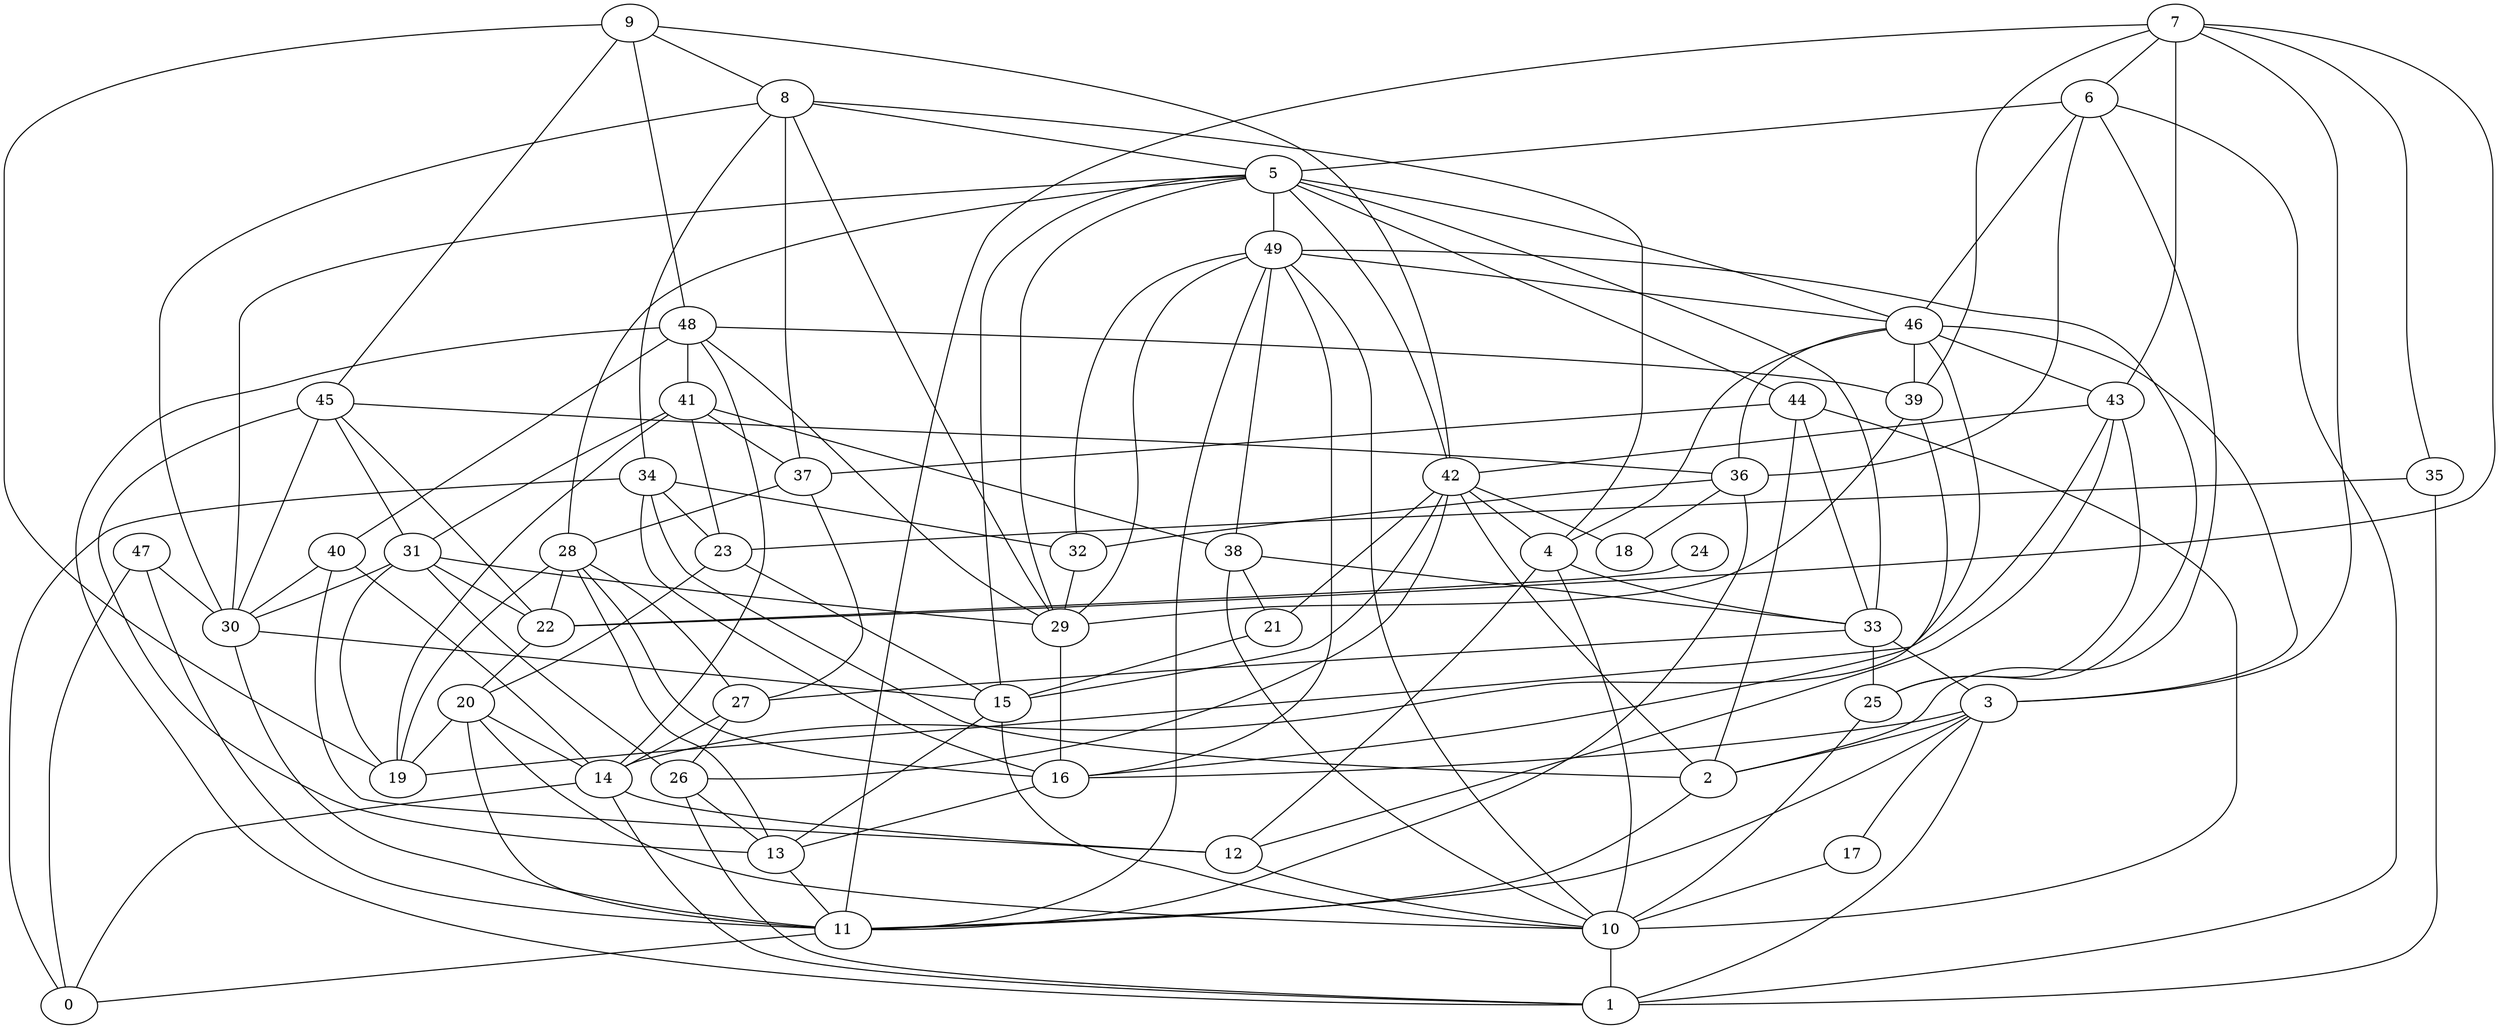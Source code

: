digraph GG_graph {

subgraph G_graph {
edge [color = black]
"38" -> "10" [dir = none]
"24" -> "22" [dir = none]
"34" -> "0" [dir = none]
"14" -> "12" [dir = none]
"8" -> "37" [dir = none]
"8" -> "30" [dir = none]
"20" -> "11" [dir = none]
"40" -> "14" [dir = none]
"43" -> "12" [dir = none]
"35" -> "23" [dir = none]
"35" -> "1" [dir = none]
"31" -> "29" [dir = none]
"28" -> "13" [dir = none]
"46" -> "36" [dir = none]
"7" -> "35" [dir = none]
"7" -> "43" [dir = none]
"7" -> "11" [dir = none]
"47" -> "0" [dir = none]
"47" -> "11" [dir = none]
"16" -> "13" [dir = none]
"5" -> "42" [dir = none]
"5" -> "33" [dir = none]
"5" -> "46" [dir = none]
"26" -> "13" [dir = none]
"6" -> "2" [dir = none]
"3" -> "17" [dir = none]
"3" -> "11" [dir = none]
"45" -> "31" [dir = none]
"45" -> "13" [dir = none]
"45" -> "22" [dir = none]
"45" -> "30" [dir = none]
"45" -> "36" [dir = none]
"15" -> "13" [dir = none]
"39" -> "16" [dir = none]
"48" -> "41" [dir = none]
"33" -> "27" [dir = none]
"33" -> "25" [dir = none]
"44" -> "2" [dir = none]
"44" -> "33" [dir = none]
"36" -> "18" [dir = none]
"36" -> "32" [dir = none]
"36" -> "11" [dir = none]
"9" -> "48" [dir = none]
"9" -> "19" [dir = none]
"9" -> "45" [dir = none]
"4" -> "10" [dir = none]
"4" -> "12" [dir = none]
"49" -> "32" [dir = none]
"42" -> "21" [dir = none]
"8" -> "34" [dir = none]
"5" -> "28" [dir = none]
"42" -> "15" [dir = none]
"31" -> "26" [dir = none]
"42" -> "18" [dir = none]
"34" -> "16" [dir = none]
"48" -> "14" [dir = none]
"20" -> "10" [dir = none]
"27" -> "14" [dir = none]
"6" -> "1" [dir = none]
"49" -> "10" [dir = none]
"4" -> "33" [dir = none]
"49" -> "38" [dir = none]
"7" -> "3" [dir = none]
"9" -> "42" [dir = none]
"14" -> "1" [dir = none]
"37" -> "28" [dir = none]
"6" -> "5" [dir = none]
"43" -> "25" [dir = none]
"48" -> "29" [dir = none]
"30" -> "15" [dir = none]
"6" -> "36" [dir = none]
"20" -> "19" [dir = none]
"42" -> "4" [dir = none]
"11" -> "0" [dir = none]
"49" -> "29" [dir = none]
"46" -> "14" [dir = none]
"46" -> "39" [dir = none]
"8" -> "29" [dir = none]
"14" -> "0" [dir = none]
"20" -> "14" [dir = none]
"22" -> "20" [dir = none]
"3" -> "16" [dir = none]
"34" -> "23" [dir = none]
"27" -> "26" [dir = none]
"46" -> "4" [dir = none]
"43" -> "19" [dir = none]
"9" -> "8" [dir = none]
"32" -> "29" [dir = none]
"17" -> "10" [dir = none]
"49" -> "46" [dir = none]
"28" -> "16" [dir = none]
"42" -> "26" [dir = none]
"8" -> "4" [dir = none]
"5" -> "29" [dir = none]
"38" -> "33" [dir = none]
"49" -> "25" [dir = none]
"5" -> "44" [dir = none]
"39" -> "29" [dir = none]
"41" -> "19" [dir = none]
"23" -> "15" [dir = none]
"7" -> "39" [dir = none]
"25" -> "10" [dir = none]
"41" -> "37" [dir = none]
"34" -> "32" [dir = none]
"41" -> "38" [dir = none]
"3" -> "2" [dir = none]
"12" -> "10" [dir = none]
"8" -> "5" [dir = none]
"7" -> "22" [dir = none]
"23" -> "20" [dir = none]
"37" -> "27" [dir = none]
"44" -> "37" [dir = none]
"7" -> "6" [dir = none]
"40" -> "30" [dir = none]
"46" -> "3" [dir = none]
"31" -> "22" [dir = none]
"5" -> "15" [dir = none]
"48" -> "1" [dir = none]
"42" -> "2" [dir = none]
"10" -> "1" [dir = none]
"41" -> "31" [dir = none]
"13" -> "11" [dir = none]
"40" -> "12" [dir = none]
"15" -> "10" [dir = none]
"44" -> "10" [dir = none]
"41" -> "23" [dir = none]
"29" -> "16" [dir = none]
"28" -> "19" [dir = none]
"49" -> "16" [dir = none]
"5" -> "30" [dir = none]
"34" -> "2" [dir = none]
"26" -> "1" [dir = none]
"3" -> "1" [dir = none]
"48" -> "39" [dir = none]
"28" -> "27" [dir = none]
"48" -> "40" [dir = none]
"38" -> "21" [dir = none]
"28" -> "22" [dir = none]
"43" -> "42" [dir = none]
"33" -> "3" [dir = none]
"5" -> "49" [dir = none]
"6" -> "46" [dir = none]
"31" -> "19" [dir = none]
"21" -> "15" [dir = none]
"30" -> "11" [dir = none]
"46" -> "43" [dir = none]
"31" -> "30" [dir = none]
"49" -> "11" [dir = none]
"2" -> "11" [dir = none]
"47" -> "30" [dir = none]
}

}
